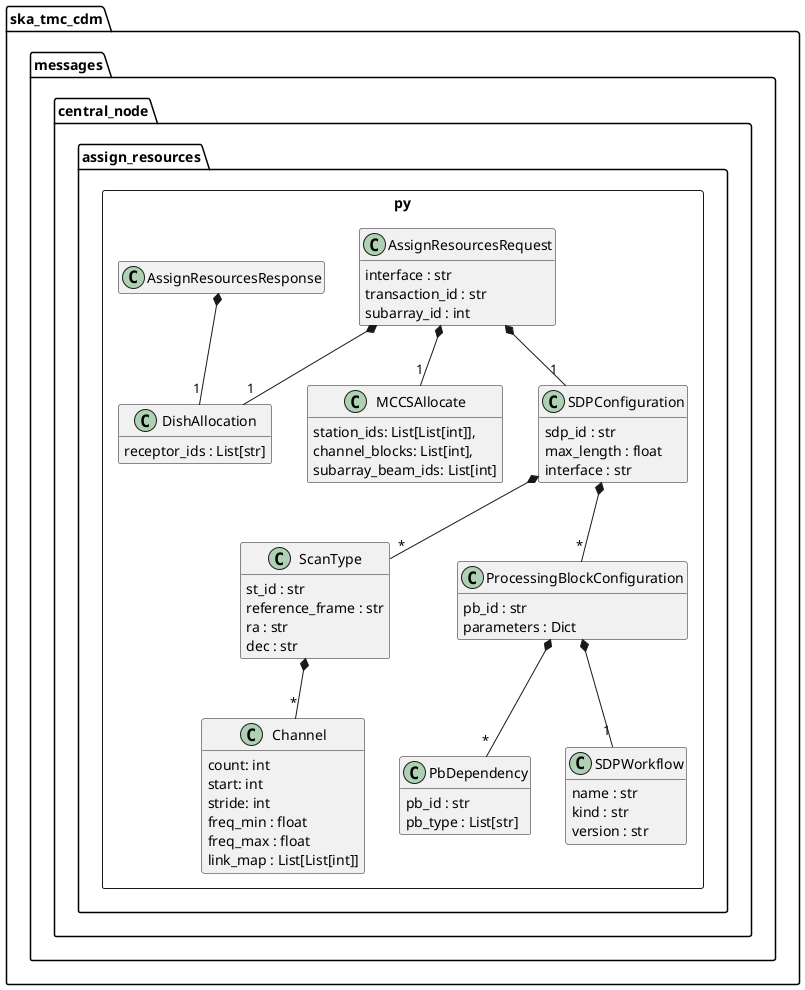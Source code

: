 @startuml
hide empty members

package ska_tmc_cdm.messages.central_node {
    package assign_resources.py <<Rectangle>> {
        class DishAllocation {
            receptor_ids : List[str]
        }

        class MCCSAllocate {
            station_ids: List[List[int]],
            channel_blocks: List[int],
            subarray_beam_ids: List[int]
        }

        class Channel {
            count: int
            start: int
            stride: int
            freq_min : float
            freq_max : float
            link_map : List[List[int]]
        }

        class ScanType {
            st_id : str
            reference_frame : str
            ra : str
            dec : str
        }
        ScanType *-- "*" Channel

        class PbDependency {
            pb_id : str
            pb_type : List[str]
        }

        class SDPWorkflow {
            name : str
            kind : str
            version : str
        }

        class ProcessingBlockConfiguration {
            pb_id : str
            parameters : Dict
        }
        ProcessingBlockConfiguration  *-- "1" SDPWorkflow
        ProcessingBlockConfiguration  *-- "*" PbDependency

        class SDPConfiguration {
            sdp_id : str
            max_length : float
            interface : str
        }
        SDPConfiguration *-- "*" ScanType
        SDPConfiguration *-- "*" ProcessingBlockConfiguration

        class AssignResourcesRequest {
            interface : str
            transaction_id : str
            subarray_id : int
        }

        AssignResourcesRequest *-- "1" DishAllocation
        AssignResourcesRequest *-- "1" MCCSAllocate
        AssignResourcesRequest *-- "1" SDPConfiguration

        class AssignResourcesResponse
        AssignResourcesResponse *-- "1" DishAllocation
	}
}

@enduml
